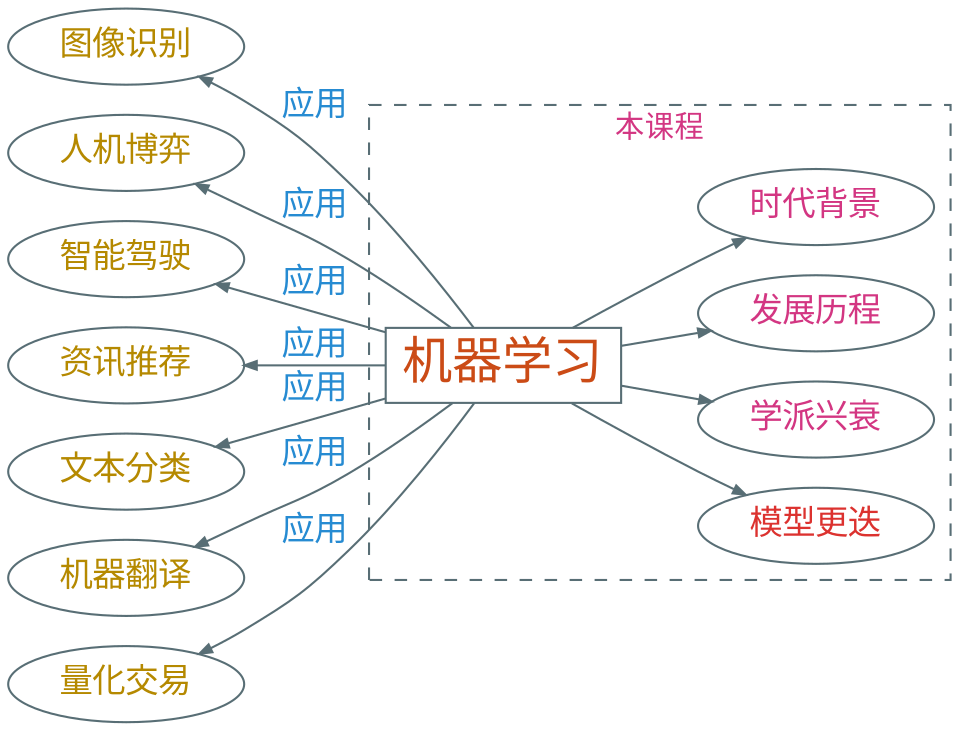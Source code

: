 digraph g {
    bgcolor=transparent
    graph [nodesep=0.2, ranksep=0.5]
    rankdir=LR
    node [shape=ellipse, color="#586e75", fontcolor="#b58900", fontsize=16, fontname="LXGWWenKai"]
    edge [color="#586e75", fontcolor="#268bd2", fontsize=16, fontname="LXGWWenKai", arrowsize=0.6]

    机器学习 [shape=box, fontsize=24, fontcolor="#cb4b16"]
    {图像识别, 人机博弈, 智能驾驶, 资讯推荐, 文本分类, 机器翻译, 量化交易} -> 机器学习 [label="应用", dir=back]

    node [fontcolor="#dc322f"]

    subgraph cluster_0 {
        style=dashed
        fontname="LXGWWenKai"
        label=本课程
        color="#586e75"
        fontcolor="#d33682"

        机器学习 -> {模型更迭}

        node [fontcolor="#d33682"]

        机器学习 -> {学派兴衰, 发展历程, 时代背景}
    }
}
